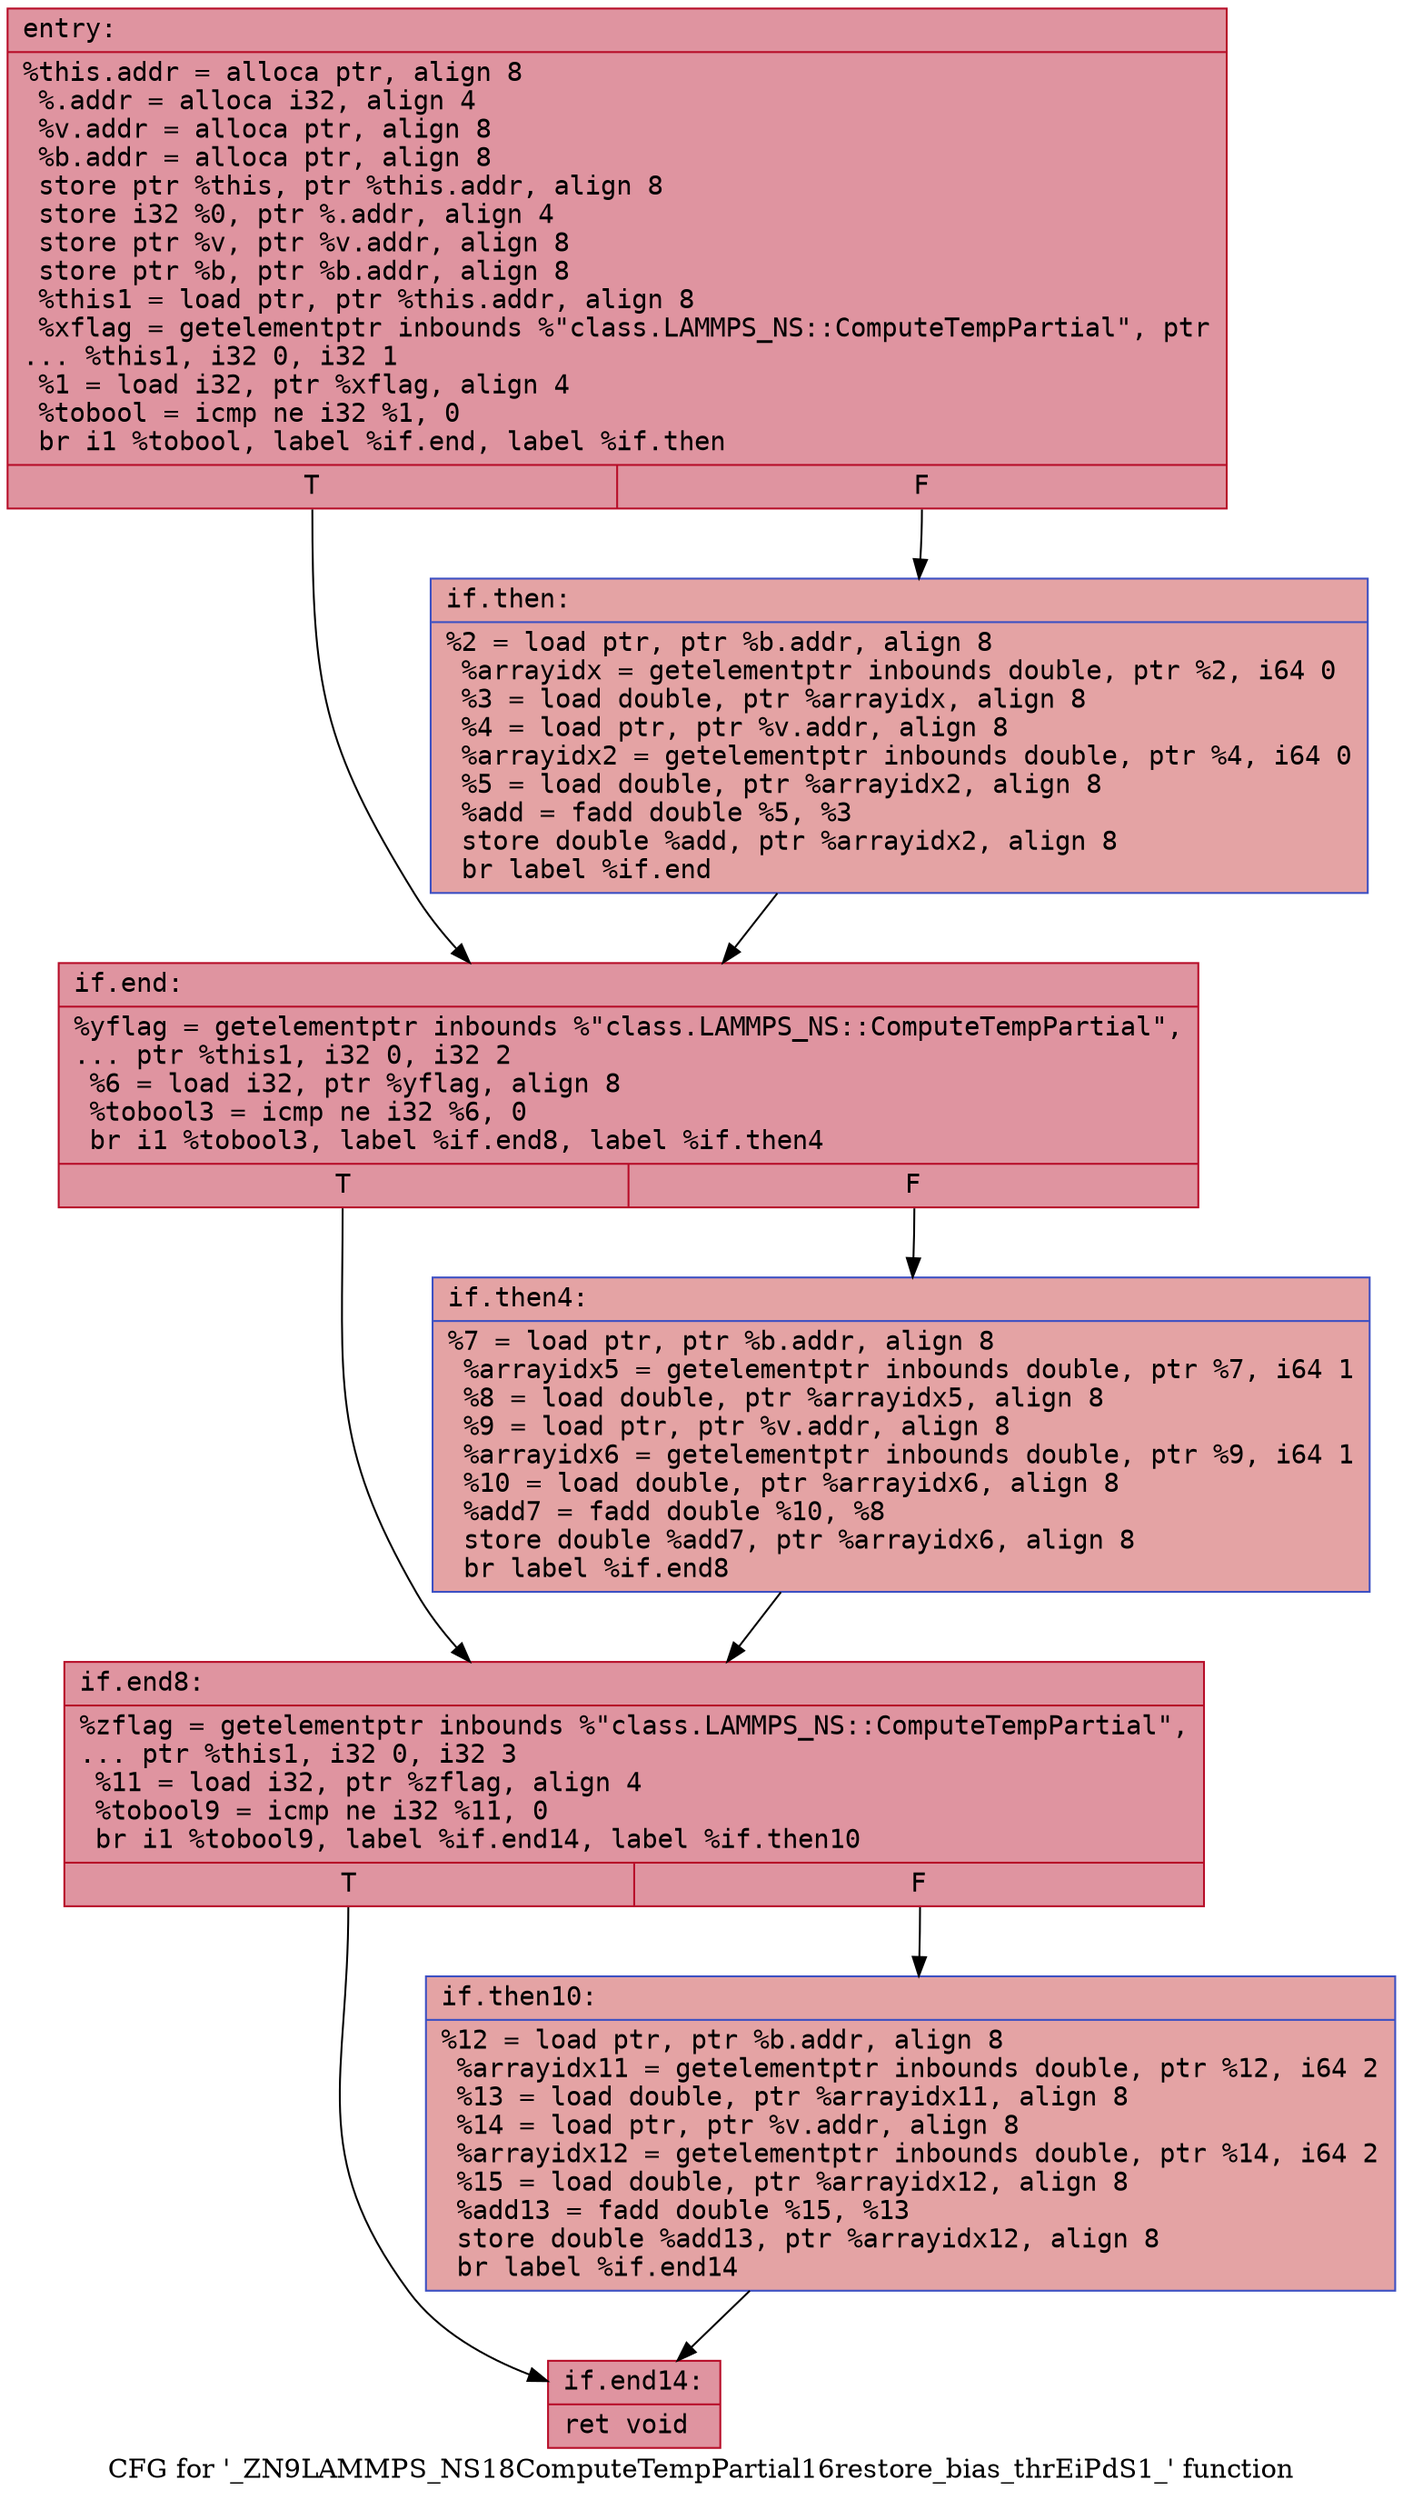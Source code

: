 digraph "CFG for '_ZN9LAMMPS_NS18ComputeTempPartial16restore_bias_thrEiPdS1_' function" {
	label="CFG for '_ZN9LAMMPS_NS18ComputeTempPartial16restore_bias_thrEiPdS1_' function";

	Node0x56053df5ee60 [shape=record,color="#b70d28ff", style=filled, fillcolor="#b70d2870" fontname="Courier",label="{entry:\l|  %this.addr = alloca ptr, align 8\l  %.addr = alloca i32, align 4\l  %v.addr = alloca ptr, align 8\l  %b.addr = alloca ptr, align 8\l  store ptr %this, ptr %this.addr, align 8\l  store i32 %0, ptr %.addr, align 4\l  store ptr %v, ptr %v.addr, align 8\l  store ptr %b, ptr %b.addr, align 8\l  %this1 = load ptr, ptr %this.addr, align 8\l  %xflag = getelementptr inbounds %\"class.LAMMPS_NS::ComputeTempPartial\", ptr\l... %this1, i32 0, i32 1\l  %1 = load i32, ptr %xflag, align 4\l  %tobool = icmp ne i32 %1, 0\l  br i1 %tobool, label %if.end, label %if.then\l|{<s0>T|<s1>F}}"];
	Node0x56053df5ee60:s0 -> Node0x56053df5f8e0[tooltip="entry -> if.end\nProbability 62.50%" ];
	Node0x56053df5ee60:s1 -> Node0x56053df5f950[tooltip="entry -> if.then\nProbability 37.50%" ];
	Node0x56053df5f950 [shape=record,color="#3d50c3ff", style=filled, fillcolor="#c32e3170" fontname="Courier",label="{if.then:\l|  %2 = load ptr, ptr %b.addr, align 8\l  %arrayidx = getelementptr inbounds double, ptr %2, i64 0\l  %3 = load double, ptr %arrayidx, align 8\l  %4 = load ptr, ptr %v.addr, align 8\l  %arrayidx2 = getelementptr inbounds double, ptr %4, i64 0\l  %5 = load double, ptr %arrayidx2, align 8\l  %add = fadd double %5, %3\l  store double %add, ptr %arrayidx2, align 8\l  br label %if.end\l}"];
	Node0x56053df5f950 -> Node0x56053df5f8e0[tooltip="if.then -> if.end\nProbability 100.00%" ];
	Node0x56053df5f8e0 [shape=record,color="#b70d28ff", style=filled, fillcolor="#b70d2870" fontname="Courier",label="{if.end:\l|  %yflag = getelementptr inbounds %\"class.LAMMPS_NS::ComputeTempPartial\",\l... ptr %this1, i32 0, i32 2\l  %6 = load i32, ptr %yflag, align 8\l  %tobool3 = icmp ne i32 %6, 0\l  br i1 %tobool3, label %if.end8, label %if.then4\l|{<s0>T|<s1>F}}"];
	Node0x56053df5f8e0:s0 -> Node0x56053df60380[tooltip="if.end -> if.end8\nProbability 62.50%" ];
	Node0x56053df5f8e0:s1 -> Node0x56053df603f0[tooltip="if.end -> if.then4\nProbability 37.50%" ];
	Node0x56053df603f0 [shape=record,color="#3d50c3ff", style=filled, fillcolor="#c32e3170" fontname="Courier",label="{if.then4:\l|  %7 = load ptr, ptr %b.addr, align 8\l  %arrayidx5 = getelementptr inbounds double, ptr %7, i64 1\l  %8 = load double, ptr %arrayidx5, align 8\l  %9 = load ptr, ptr %v.addr, align 8\l  %arrayidx6 = getelementptr inbounds double, ptr %9, i64 1\l  %10 = load double, ptr %arrayidx6, align 8\l  %add7 = fadd double %10, %8\l  store double %add7, ptr %arrayidx6, align 8\l  br label %if.end8\l}"];
	Node0x56053df603f0 -> Node0x56053df60380[tooltip="if.then4 -> if.end8\nProbability 100.00%" ];
	Node0x56053df60380 [shape=record,color="#b70d28ff", style=filled, fillcolor="#b70d2870" fontname="Courier",label="{if.end8:\l|  %zflag = getelementptr inbounds %\"class.LAMMPS_NS::ComputeTempPartial\",\l... ptr %this1, i32 0, i32 3\l  %11 = load i32, ptr %zflag, align 4\l  %tobool9 = icmp ne i32 %11, 0\l  br i1 %tobool9, label %if.end14, label %if.then10\l|{<s0>T|<s1>F}}"];
	Node0x56053df60380:s0 -> Node0x56053df5f9c0[tooltip="if.end8 -> if.end14\nProbability 62.50%" ];
	Node0x56053df60380:s1 -> Node0x56053df5fa40[tooltip="if.end8 -> if.then10\nProbability 37.50%" ];
	Node0x56053df5fa40 [shape=record,color="#3d50c3ff", style=filled, fillcolor="#c32e3170" fontname="Courier",label="{if.then10:\l|  %12 = load ptr, ptr %b.addr, align 8\l  %arrayidx11 = getelementptr inbounds double, ptr %12, i64 2\l  %13 = load double, ptr %arrayidx11, align 8\l  %14 = load ptr, ptr %v.addr, align 8\l  %arrayidx12 = getelementptr inbounds double, ptr %14, i64 2\l  %15 = load double, ptr %arrayidx12, align 8\l  %add13 = fadd double %15, %13\l  store double %add13, ptr %arrayidx12, align 8\l  br label %if.end14\l}"];
	Node0x56053df5fa40 -> Node0x56053df5f9c0[tooltip="if.then10 -> if.end14\nProbability 100.00%" ];
	Node0x56053df5f9c0 [shape=record,color="#b70d28ff", style=filled, fillcolor="#b70d2870" fontname="Courier",label="{if.end14:\l|  ret void\l}"];
}
